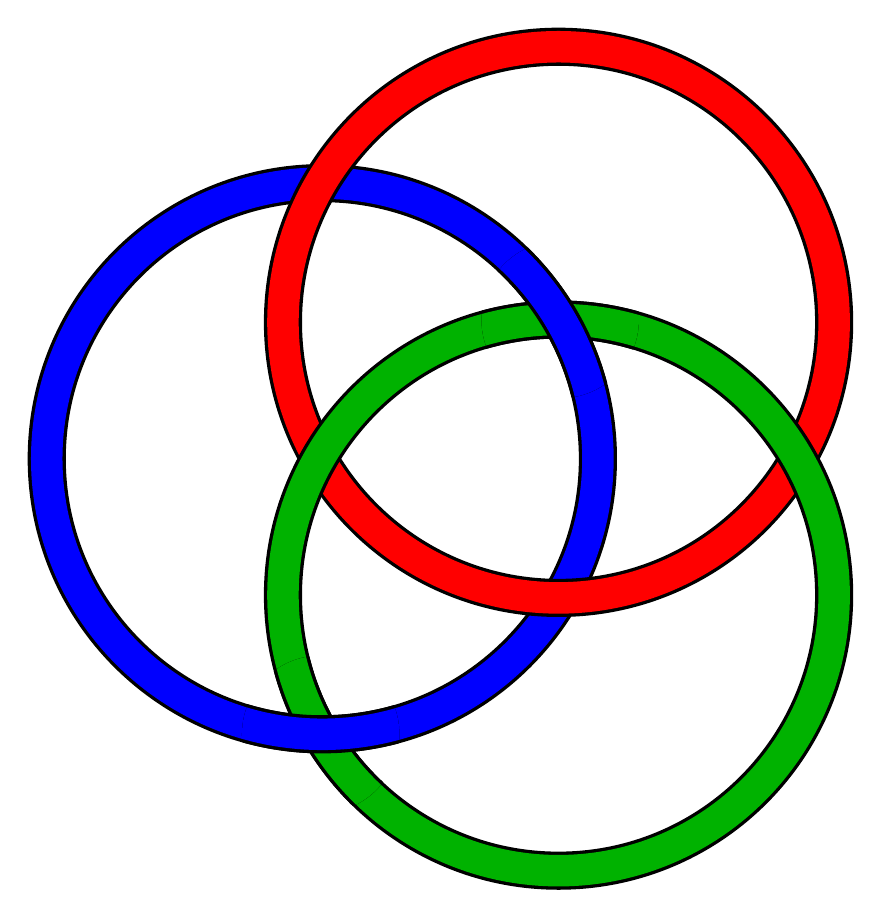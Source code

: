 % https://texample.net/tikz/examples/borromean-rings/
\begin{tikzpicture}[scale=2]
% drawing parameters
\newcommand{\circdist}{1}  % distance from origin to center of circles
\newcommand{\circrad}{7/4} % radius of the circles
\newcommand{\circlethickness}{0.4cm} % uh, thickness of the circles

% distance from the origin to the three "interior" intersections
\pgfmathsetmacro{\intrad}{sqrt((\circrad)^2 - 3*(\circdist)^2/4) - \circdist/2}

% distance from the origin to the three "exterior" intersections
\pgfmathsetmacro{\extrad}{sqrt((\circrad)^2 - 3*(\circdist)^2/4) + \circdist/2}

% so we can just specify an angle and get the correct color for the circle
\colorlet{180}{blue}
\colorlet{60}{red}
\colorlet{300}{green!70!black}

% draws one of our circles
\newcommand{\mycircle}[1]{%
  \draw[very thick, double distance=\circlethickness, double=#1]
  (#1:\circdist) circle (\circrad);}

  % draw the circles
  \foreach \angle in {180, 60, 300}
  {
    \mycircle{\angle}
  }

  % we need to re-do two of the intersections so that the rings
  % interlock and aren't just piled on top of one another
  \foreach \angle/\rad in {60/\intrad, 240/\extrad}
  {
    \begin{scope}
      \clip (\angle:\rad) circle (5/4*\circlethickness);
      %                          you may need to adjust the 5/4 above so
      %                          the clipping area is big enough
      \mycircle{300}
      \mycircle{180}
    \end{scope}
  }
\end{tikzpicture}